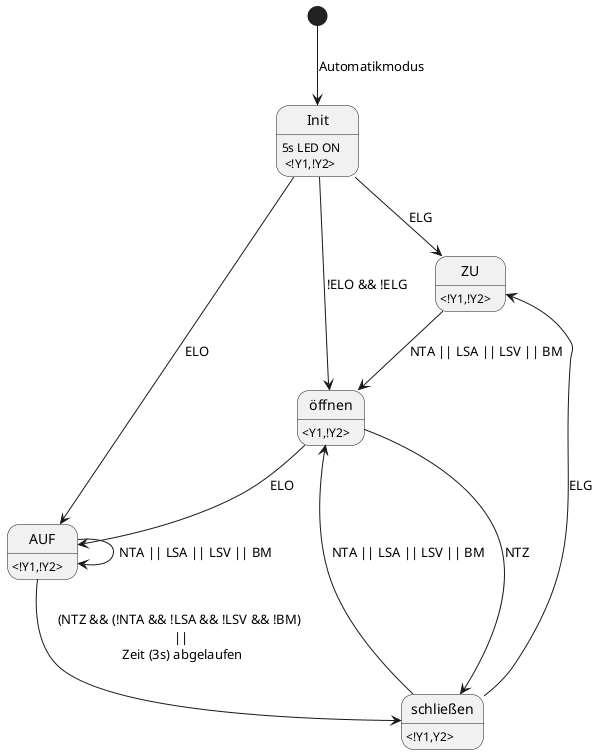 @startuml
hide empty description

Init : 5s LED ON \n <!Y1,!Y2>
ZU: <!Y1,!Y2>
AUF: <!Y1,!Y2>
öffnen: <Y1,!Y2>
schließen: <!Y1,Y2>

[*]--> Init :Automatikmodus
Init --> ZU : ELG
Init --> AUF : ELO
Init --> öffnen : !ELO && !ELG

ZU --> öffnen : NTA || LSA || LSV || BM

öffnen --> schließen : NTZ
öffnen --> AUF : ELO

schließen --> ZU : ELG
schließen --> öffnen :  NTA || LSA || LSV || BM

AUF --> AUF : NTA || LSA || LSV || BM
AUF --> schließen : (NTZ && (!NTA && !LSA && !LSV && !BM) \n || \n Zeit (3s) abgelaufen

@enduml